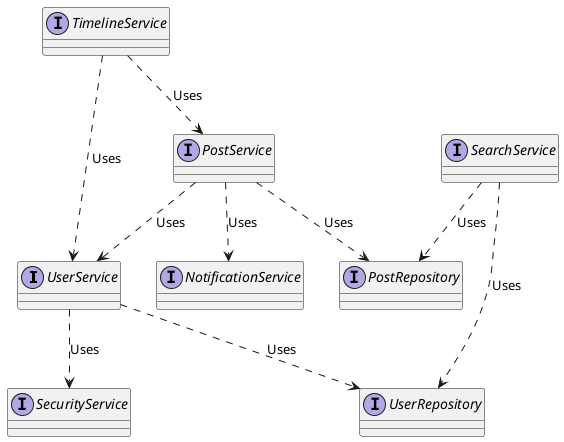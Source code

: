 @startuml
UserService ..> UserRepository : Uses
PostService ..> UserService : Uses
PostService ..> PostRepository : Uses
TimelineService ..> UserService : Uses
TimelineService ..> PostService : Uses
PostService ..> NotificationService : Uses
UserService ..> SecurityService : Uses
SearchService ..> PostRepository : Uses
SearchService ..> UserRepository : Uses

interface UserService
interface PostService
interface SearchService
interface TimelineService
interface SecurityService
interface NotificationService
interface PostRepository
interface UserRepository
@enduml
